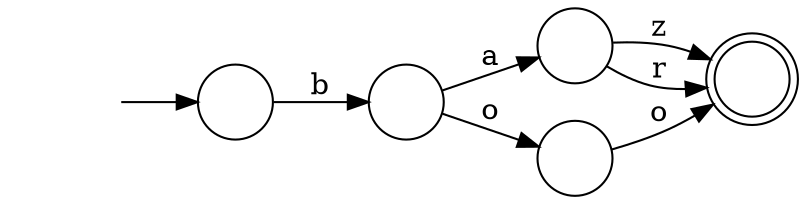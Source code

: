 digraph Automaton {
  rankdir = LR;
  0 [shape=circle,label=""];
  initial [shape=plaintext,label=""];
  initial -> 0
  0 -> 4 [label="b"]
  1 [shape=circle,label=""];
  1 -> 3 [label="z"]
  1 -> 3 [label="r"]
  2 [shape=circle,label=""];
  2 -> 3 [label="o"]
  3 [shape=doublecircle,label=""];
  4 [shape=circle,label=""];
  4 -> 1 [label="a"]
  4 -> 2 [label="o"]
}

